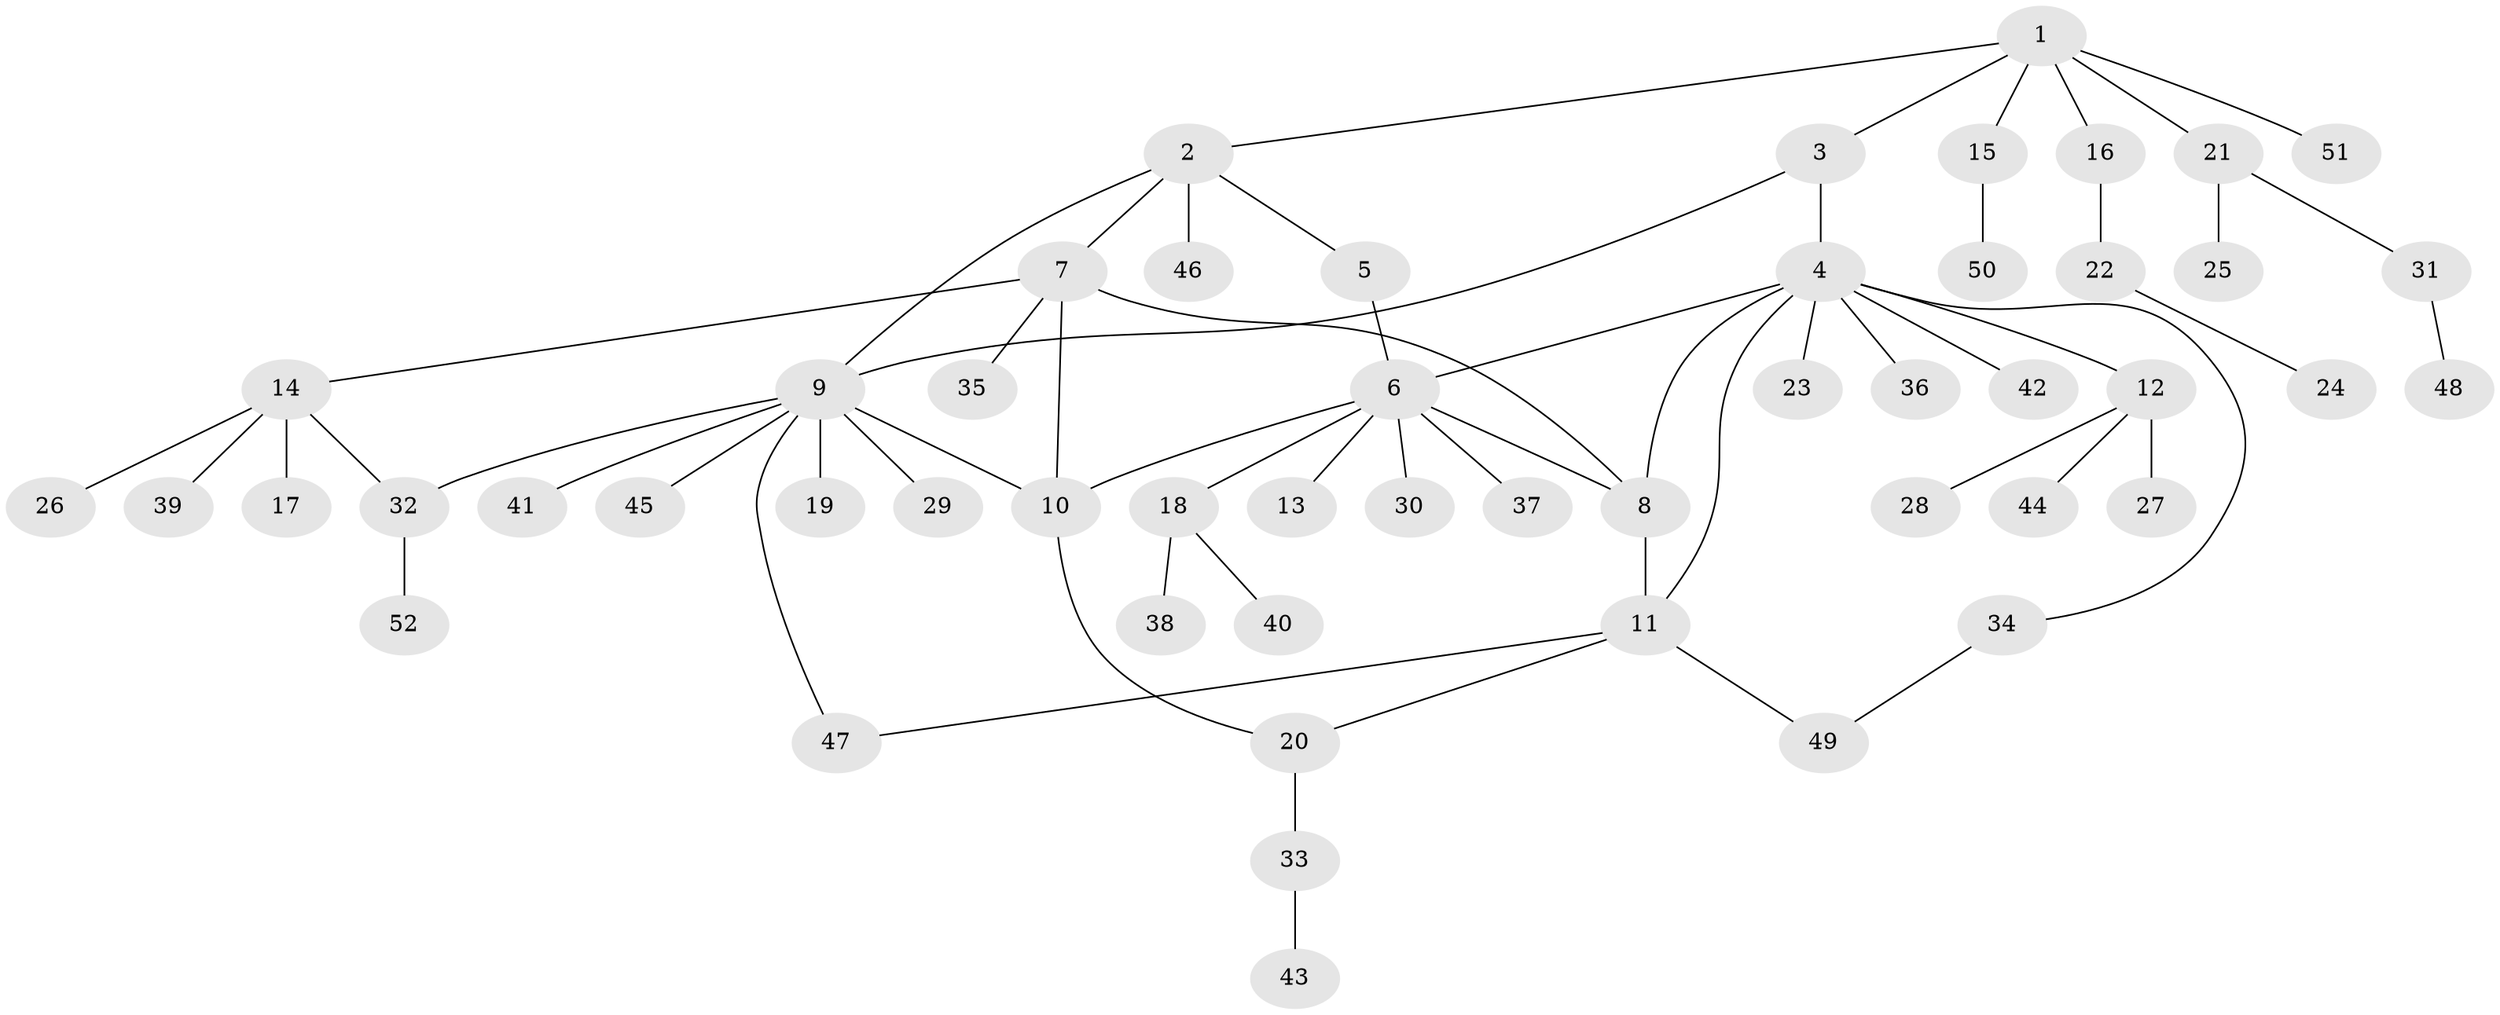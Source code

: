 // Generated by graph-tools (version 1.1) at 2025/11/02/27/25 16:11:36]
// undirected, 52 vertices, 62 edges
graph export_dot {
graph [start="1"]
  node [color=gray90,style=filled];
  1;
  2;
  3;
  4;
  5;
  6;
  7;
  8;
  9;
  10;
  11;
  12;
  13;
  14;
  15;
  16;
  17;
  18;
  19;
  20;
  21;
  22;
  23;
  24;
  25;
  26;
  27;
  28;
  29;
  30;
  31;
  32;
  33;
  34;
  35;
  36;
  37;
  38;
  39;
  40;
  41;
  42;
  43;
  44;
  45;
  46;
  47;
  48;
  49;
  50;
  51;
  52;
  1 -- 2;
  1 -- 3;
  1 -- 15;
  1 -- 16;
  1 -- 21;
  1 -- 51;
  2 -- 5;
  2 -- 7;
  2 -- 9;
  2 -- 46;
  3 -- 4;
  3 -- 9;
  4 -- 6;
  4 -- 8;
  4 -- 11;
  4 -- 12;
  4 -- 23;
  4 -- 34;
  4 -- 36;
  4 -- 42;
  5 -- 6;
  6 -- 8;
  6 -- 10;
  6 -- 13;
  6 -- 18;
  6 -- 30;
  6 -- 37;
  7 -- 8;
  7 -- 10;
  7 -- 14;
  7 -- 35;
  8 -- 11;
  9 -- 10;
  9 -- 19;
  9 -- 29;
  9 -- 32;
  9 -- 41;
  9 -- 45;
  9 -- 47;
  10 -- 20;
  11 -- 20;
  11 -- 47;
  11 -- 49;
  12 -- 27;
  12 -- 28;
  12 -- 44;
  14 -- 17;
  14 -- 26;
  14 -- 32;
  14 -- 39;
  15 -- 50;
  16 -- 22;
  18 -- 38;
  18 -- 40;
  20 -- 33;
  21 -- 25;
  21 -- 31;
  22 -- 24;
  31 -- 48;
  32 -- 52;
  33 -- 43;
  34 -- 49;
}

